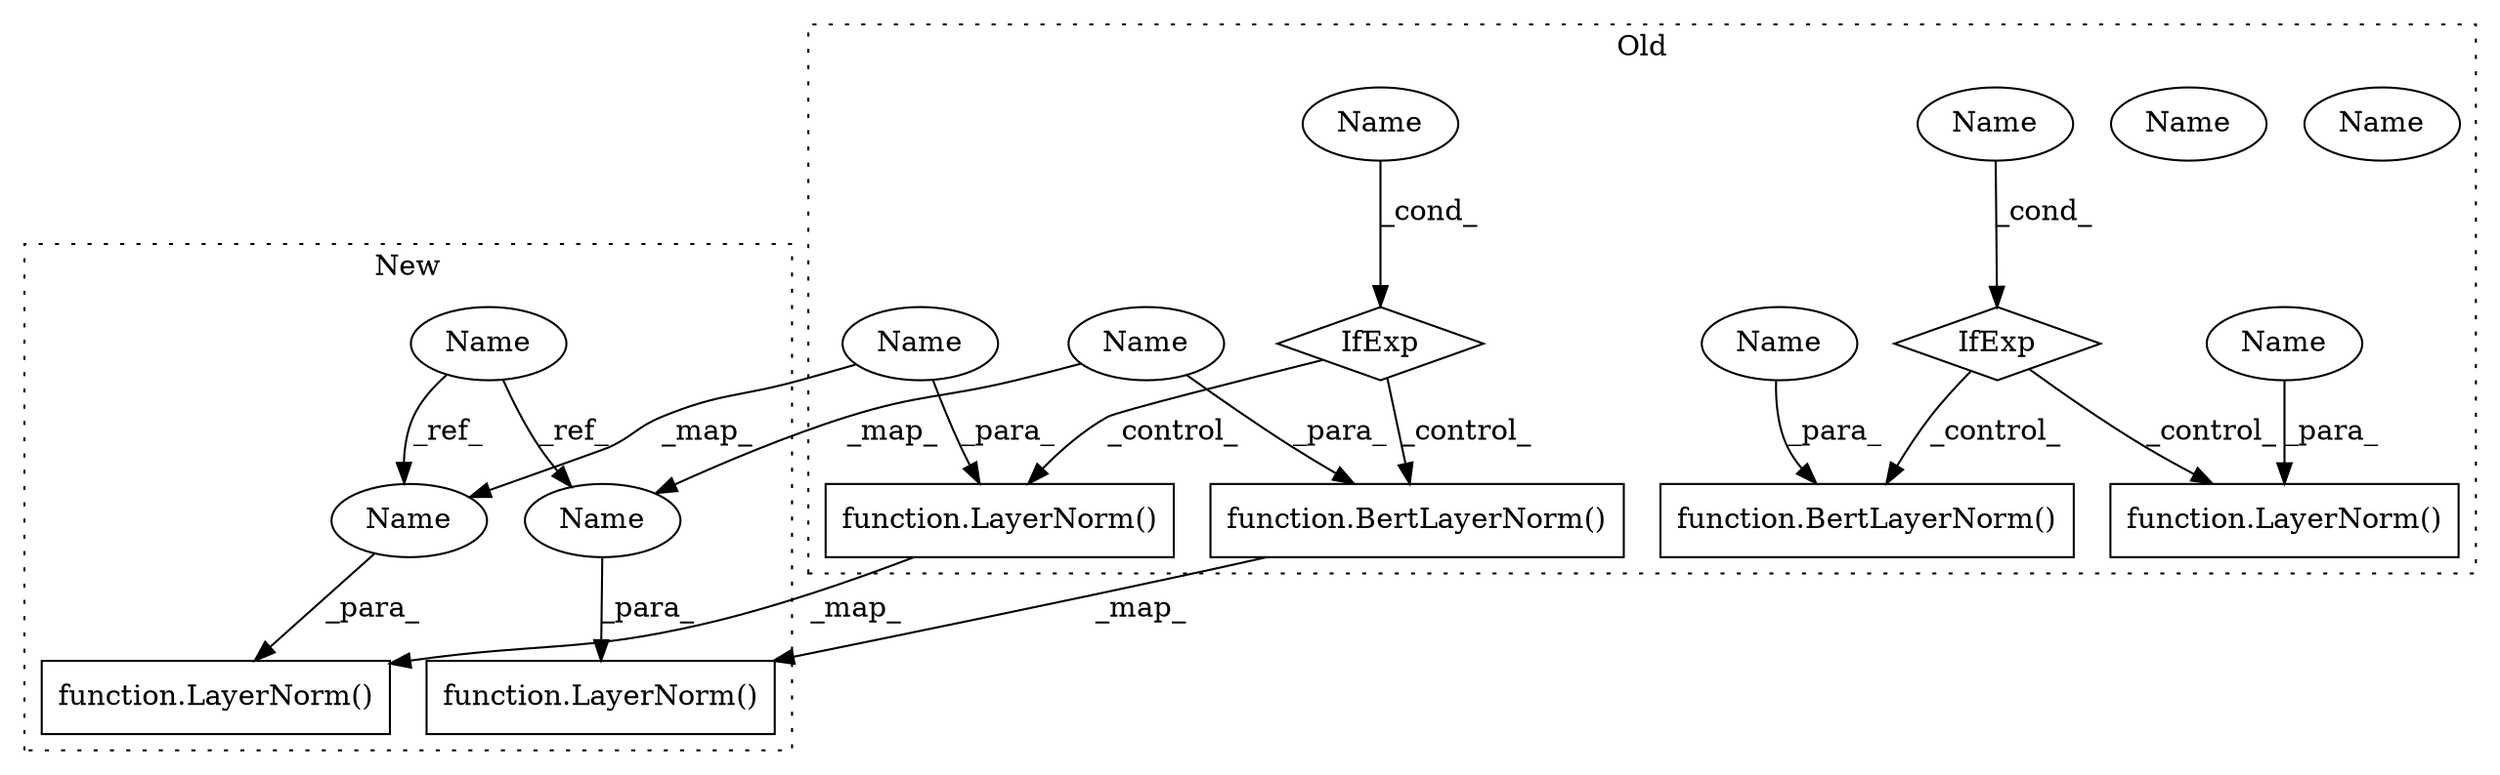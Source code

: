 digraph G {
subgraph cluster0 {
1 [label="function.LayerNorm()" a="75" s="2354,2382" l="10,12" shape="box"];
3 [label="function.BertLayerNorm()" a="75" s="1877,1909" l="14,1" shape="box"];
5 [label="IfExp" a="51" s="1910,1945" l="16,18" shape="diamond"];
6 [label="function.BertLayerNorm()" a="75" s="2268,2300" l="14,1" shape="box"];
8 [label="IfExp" a="51" s="2301,2336" l="16,18" shape="diamond"];
9 [label="function.LayerNorm()" a="75" s="1963,1991" l="10,12" shape="box"];
10 [label="Name" a="87" s="1926" l="19" shape="ellipse"];
11 [label="Name" a="87" s="2317" l="19" shape="ellipse"];
12 [label="Name" a="87" s="1926" l="19" shape="ellipse"];
13 [label="Name" a="87" s="2317" l="19" shape="ellipse"];
16 [label="Name" a="87" s="2282" l="18" shape="ellipse"];
17 [label="Name" a="87" s="1891" l="18" shape="ellipse"];
18 [label="Name" a="87" s="1973" l="18" shape="ellipse"];
19 [label="Name" a="87" s="2364" l="18" shape="ellipse"];
label = "Old";
style="dotted";
}
subgraph cluster1 {
2 [label="function.LayerNorm()" a="75" s="1884,1912" l="10,1" shape="box"];
4 [label="Name" a="87" s="1062" l="18" shape="ellipse"];
7 [label="function.LayerNorm()" a="75" s="1614,1642" l="10,1" shape="box"];
14 [label="Name" a="87" s="1624" l="18" shape="ellipse"];
15 [label="Name" a="87" s="1894" l="18" shape="ellipse"];
label = "New";
style="dotted";
}
1 -> 2 [label="_map_"];
4 -> 15 [label="_ref_"];
4 -> 14 [label="_ref_"];
5 -> 9 [label="_control_"];
5 -> 3 [label="_control_"];
6 -> 7 [label="_map_"];
8 -> 6 [label="_control_"];
8 -> 1 [label="_control_"];
12 -> 5 [label="_cond_"];
13 -> 8 [label="_cond_"];
14 -> 7 [label="_para_"];
15 -> 2 [label="_para_"];
16 -> 14 [label="_map_"];
16 -> 6 [label="_para_"];
17 -> 3 [label="_para_"];
18 -> 9 [label="_para_"];
19 -> 1 [label="_para_"];
19 -> 15 [label="_map_"];
}